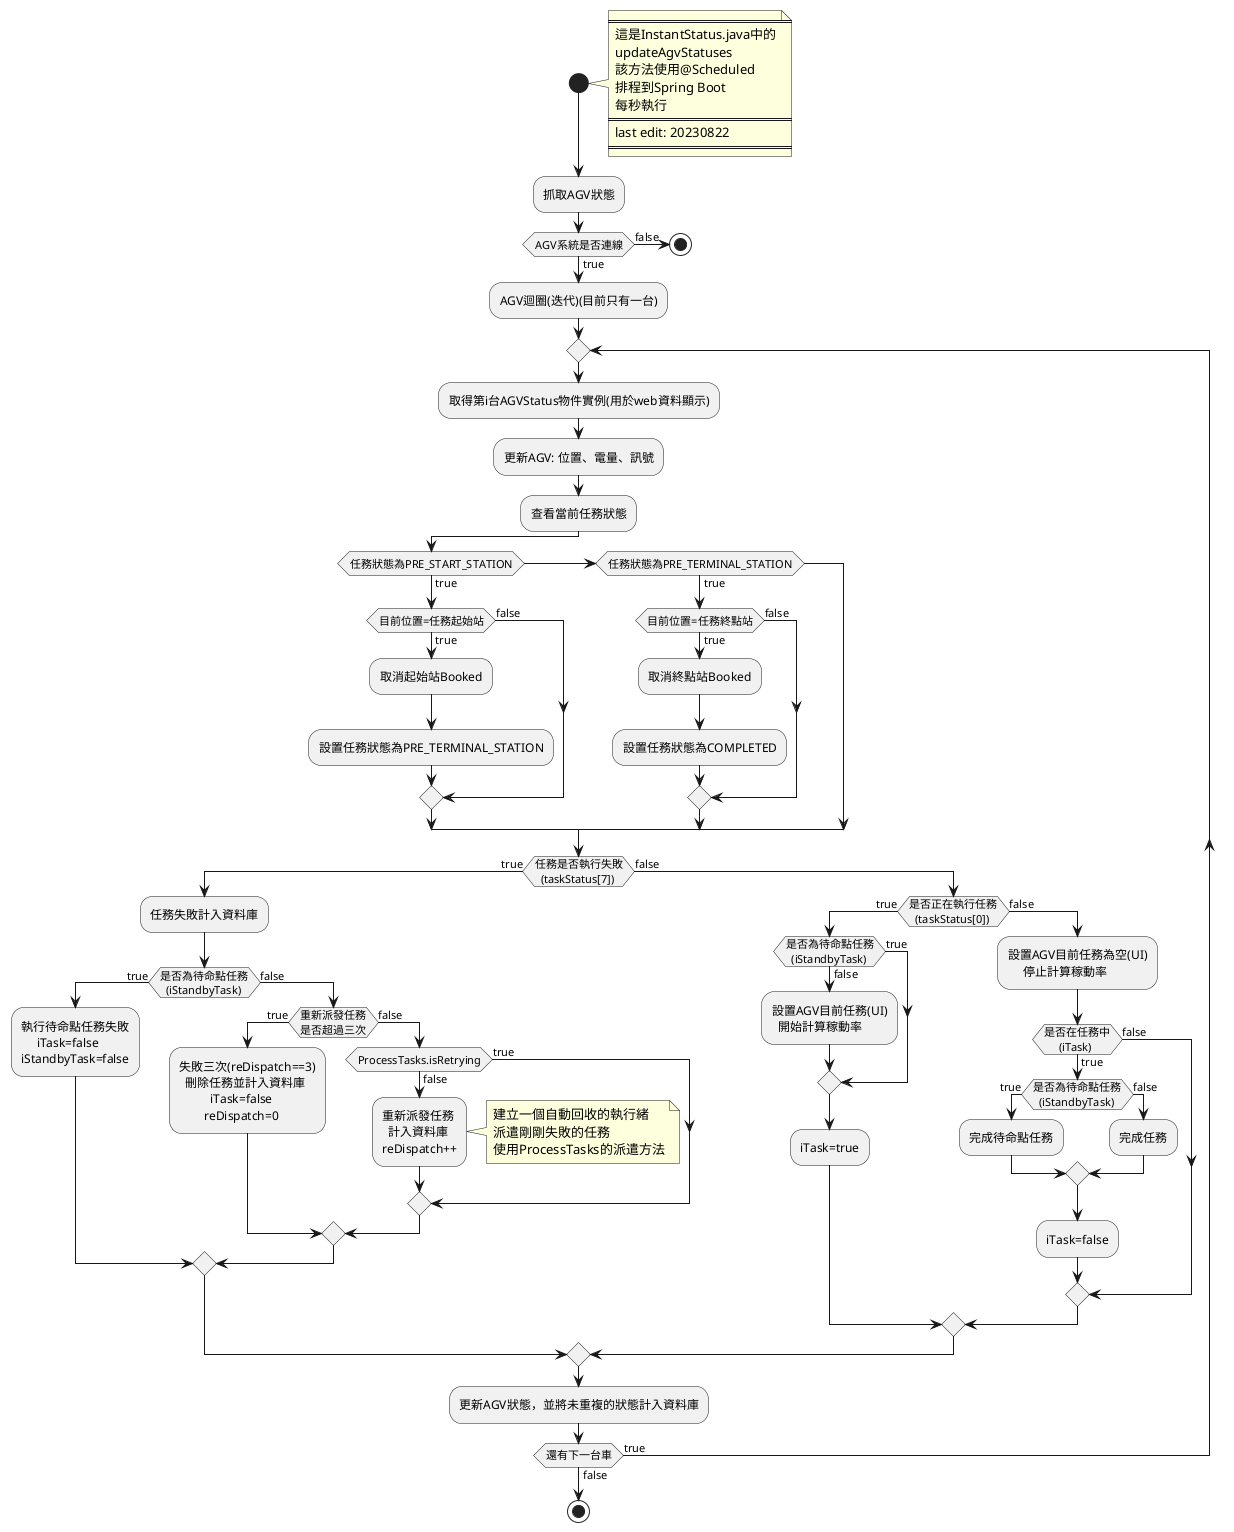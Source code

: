 @startuml
start
note right
  ====
  這是InstantStatus.java中的
  updateAgvStatuses
  該方法使用@Scheduled
  排程到Spring Boot
  每秒執行
  ====
  last edit: 20230822
  ====
end note
:抓取AGV狀態;
if (AGV系統是否連線) then (true)
  :AGV迴圈(迭代)(目前只有一台);
  repeat
    :取得第i台AGVStatus物件實例(用於web資料顯示);
    :更新AGV: 位置、電量、訊號;
    :查看當前任務狀態;
    if(任務狀態為PRE_START_STATION) then (true)
      if(目前位置=任務起始站) then (true)
        :取消起始站Booked;
        :設置任務狀態為PRE_TERMINAL_STATION;
      else (false)
      endif
    else if (任務狀態為PRE_TERMINAL_STATION) then (true)
      if(目前位置=任務終點站) then (true)
        :取消終點站Booked;
        :設置任務狀態為COMPLETED;
      else (false)
      endif
    else
    endif
    if (任務是否執行失敗
  (taskStatus[7])) then (true)
      :任務失敗計入資料庫;
      if (是否為待命點任務
  (iStandbyTask)) then (true)
        :執行待命點任務失敗
             iTask=false
        iStandbyTask=false;
      else (false)
        if (重新派發任務
是否超過三次) then (true)
          :失敗三次(reDispatch==3)
            刪除任務並計入資料庫
                    iTask=false
                  reDispatch=0;
        else (false)
          if (ProcessTasks.isRetrying) then (false)
            :重新派發任務
              計入資料庫
            reDispatch++;
            note right
              建立一個自動回收的執行緒
              派遣剛剛失敗的任務
              使用ProcessTasks的派遣方法
            end note
          else (true)
          endif
        endif
      endif
    else (false)
      if (是否正在執行任務
  (taskStatus[0])) then (true)
        if (是否為待命點任務
  (iStandbyTask)) then (true)
        else (false)
          :設置AGV目前任務(UI)
            開始計算稼動率;
        endif
        :iTask=true;
      else (false)
        :設置AGV目前任務為空(UI)
             停止計算稼動率;
        if (是否在任務中
     (iTask)) then (true)
          if (是否為待命點任務
  (iStandbyTask)) then (true)
            :完成待命點任務;
          else (false)
            :完成任務;
          endif
          :iTask=false;
        else (false)
        endif
      endif
    endif
    :更新AGV狀態，並將未重複的狀態計入資料庫;
    repeat while (還有下一台車) is (true) not (false)

else (false)
 stop
endif

stop

@enduml
